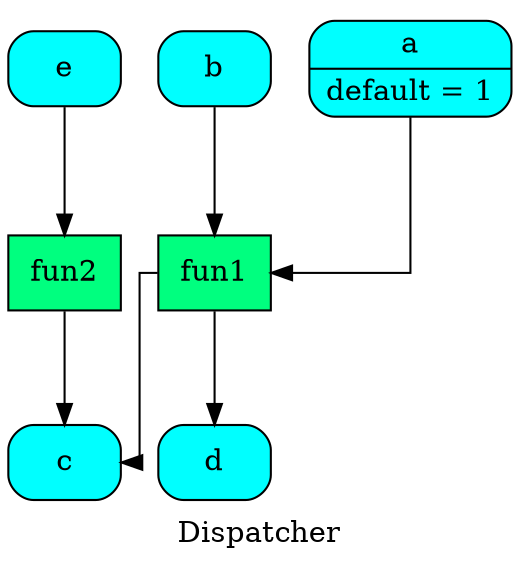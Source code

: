 digraph Dispatcher {
	graph [ratio=1]
	node [style=filled]
	splines = ortho
	label = "Dispatcher"
		"Dispatcher_-8069443800989944208" [label="{ c  }" fillcolor=cyan shape=Mrecord]
		"Dispatcher_-4868960230063457645" [label="{ b  }" fillcolor=cyan shape=Mrecord]
		"Dispatcher_-6154672520566587020" [label="{ a | default = 1 }" fillcolor=cyan shape=Mrecord]
		Dispatcher_8292886482098159717 [label="{ d  }" fillcolor=cyan shape=Mrecord]
		Dispatcher_3144123873617747639 [label="{ fun2  }" fillcolor=springgreen shape=record]
		Dispatcher_5286896467962782986 [label="{ fun1  }" fillcolor=springgreen shape=record]
		Dispatcher_8757498191479327245 [label="{ e  }" fillcolor=cyan shape=Mrecord]
			"Dispatcher_-4868960230063457645" -> Dispatcher_5286896467962782986
			"Dispatcher_-6154672520566587020" -> Dispatcher_5286896467962782986
			Dispatcher_3144123873617747639 -> "Dispatcher_-8069443800989944208"
			Dispatcher_5286896467962782986 -> "Dispatcher_-8069443800989944208"
			Dispatcher_5286896467962782986 -> Dispatcher_8292886482098159717
			Dispatcher_8757498191479327245 -> Dispatcher_3144123873617747639
}